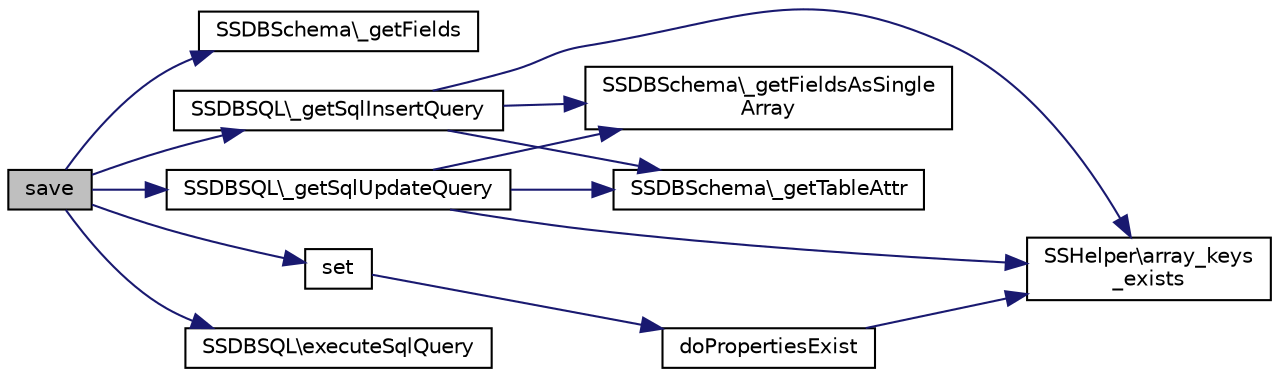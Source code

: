 digraph "save"
{
  edge [fontname="Helvetica",fontsize="10",labelfontname="Helvetica",labelfontsize="10"];
  node [fontname="Helvetica",fontsize="10",shape=record];
  rankdir="LR";
  Node1 [label="save",height=0.2,width=0.4,color="black", fillcolor="grey75", style="filled", fontcolor="black"];
  Node1 -> Node2 [color="midnightblue",fontsize="10",style="solid",fontname="Helvetica"];
  Node2 [label="SSDBSchema\\_getFields",height=0.2,width=0.4,color="black", fillcolor="white", style="filled",URL="$class_s_s_d_b_schema.html#a5009b71c2090dc1b0c5d2b84f8083bf6"];
  Node1 -> Node3 [color="midnightblue",fontsize="10",style="solid",fontname="Helvetica"];
  Node3 [label="SSDBSQL\\_getSqlUpdateQuery",height=0.2,width=0.4,color="black", fillcolor="white", style="filled",URL="$class_s_s_d_b_s_q_l.html#a5eb6da12643175fb26ad6712443c1c46",tooltip="SQL Update Query generieren. "];
  Node3 -> Node4 [color="midnightblue",fontsize="10",style="solid",fontname="Helvetica"];
  Node4 [label="SSDBSchema\\_getTableAttr",height=0.2,width=0.4,color="black", fillcolor="white", style="filled",URL="$class_s_s_d_b_schema.html#af64920244671f28b491228b5113809db"];
  Node3 -> Node5 [color="midnightblue",fontsize="10",style="solid",fontname="Helvetica"];
  Node5 [label="SSDBSchema\\_getFieldsAsSingle\lArray",height=0.2,width=0.4,color="black", fillcolor="white", style="filled",URL="$class_s_s_d_b_schema.html#a2e0c8f602504f2120f72ba245c3b05cd"];
  Node3 -> Node6 [color="midnightblue",fontsize="10",style="solid",fontname="Helvetica"];
  Node6 [label="SSHelper\\array_keys\l_exists",height=0.2,width=0.4,color="black", fillcolor="white", style="filled",URL="$class_s_s_helper.html#a096c538159975131963b7dd547982a4e",tooltip="Array-Keys vergleichen. "];
  Node1 -> Node7 [color="midnightblue",fontsize="10",style="solid",fontname="Helvetica"];
  Node7 [label="SSDBSQL\\executeSqlQuery",height=0.2,width=0.4,color="black", fillcolor="white", style="filled",URL="$class_s_s_d_b_s_q_l.html#a8b0b5ed5092c7864860fc358ecc7b822",tooltip="SQL Query ausführen. "];
  Node1 -> Node8 [color="midnightblue",fontsize="10",style="solid",fontname="Helvetica"];
  Node8 [label="SSDBSQL\\_getSqlInsertQuery",height=0.2,width=0.4,color="black", fillcolor="white", style="filled",URL="$class_s_s_d_b_s_q_l.html#afcef4b6fd7b4c8cf0a91174539d81e78",tooltip="SQL Insert Query generieren. "];
  Node8 -> Node4 [color="midnightblue",fontsize="10",style="solid",fontname="Helvetica"];
  Node8 -> Node5 [color="midnightblue",fontsize="10",style="solid",fontname="Helvetica"];
  Node8 -> Node6 [color="midnightblue",fontsize="10",style="solid",fontname="Helvetica"];
  Node1 -> Node9 [color="midnightblue",fontsize="10",style="solid",fontname="Helvetica"];
  Node9 [label="set",height=0.2,width=0.4,color="black", fillcolor="white", style="filled",URL="$class_s_s_model.html#a99d2c747a3521243d4e180cabc8cb106",tooltip="Wert setzen. "];
  Node9 -> Node10 [color="midnightblue",fontsize="10",style="solid",fontname="Helvetica"];
  Node10 [label="doPropertiesExist",height=0.2,width=0.4,color="black", fillcolor="white", style="filled",URL="$class_s_s_model.html#a069b2c7c8caad29b856ce83c0b77f946",tooltip="Existenzprüfung von Felder. "];
  Node10 -> Node6 [color="midnightblue",fontsize="10",style="solid",fontname="Helvetica"];
}

